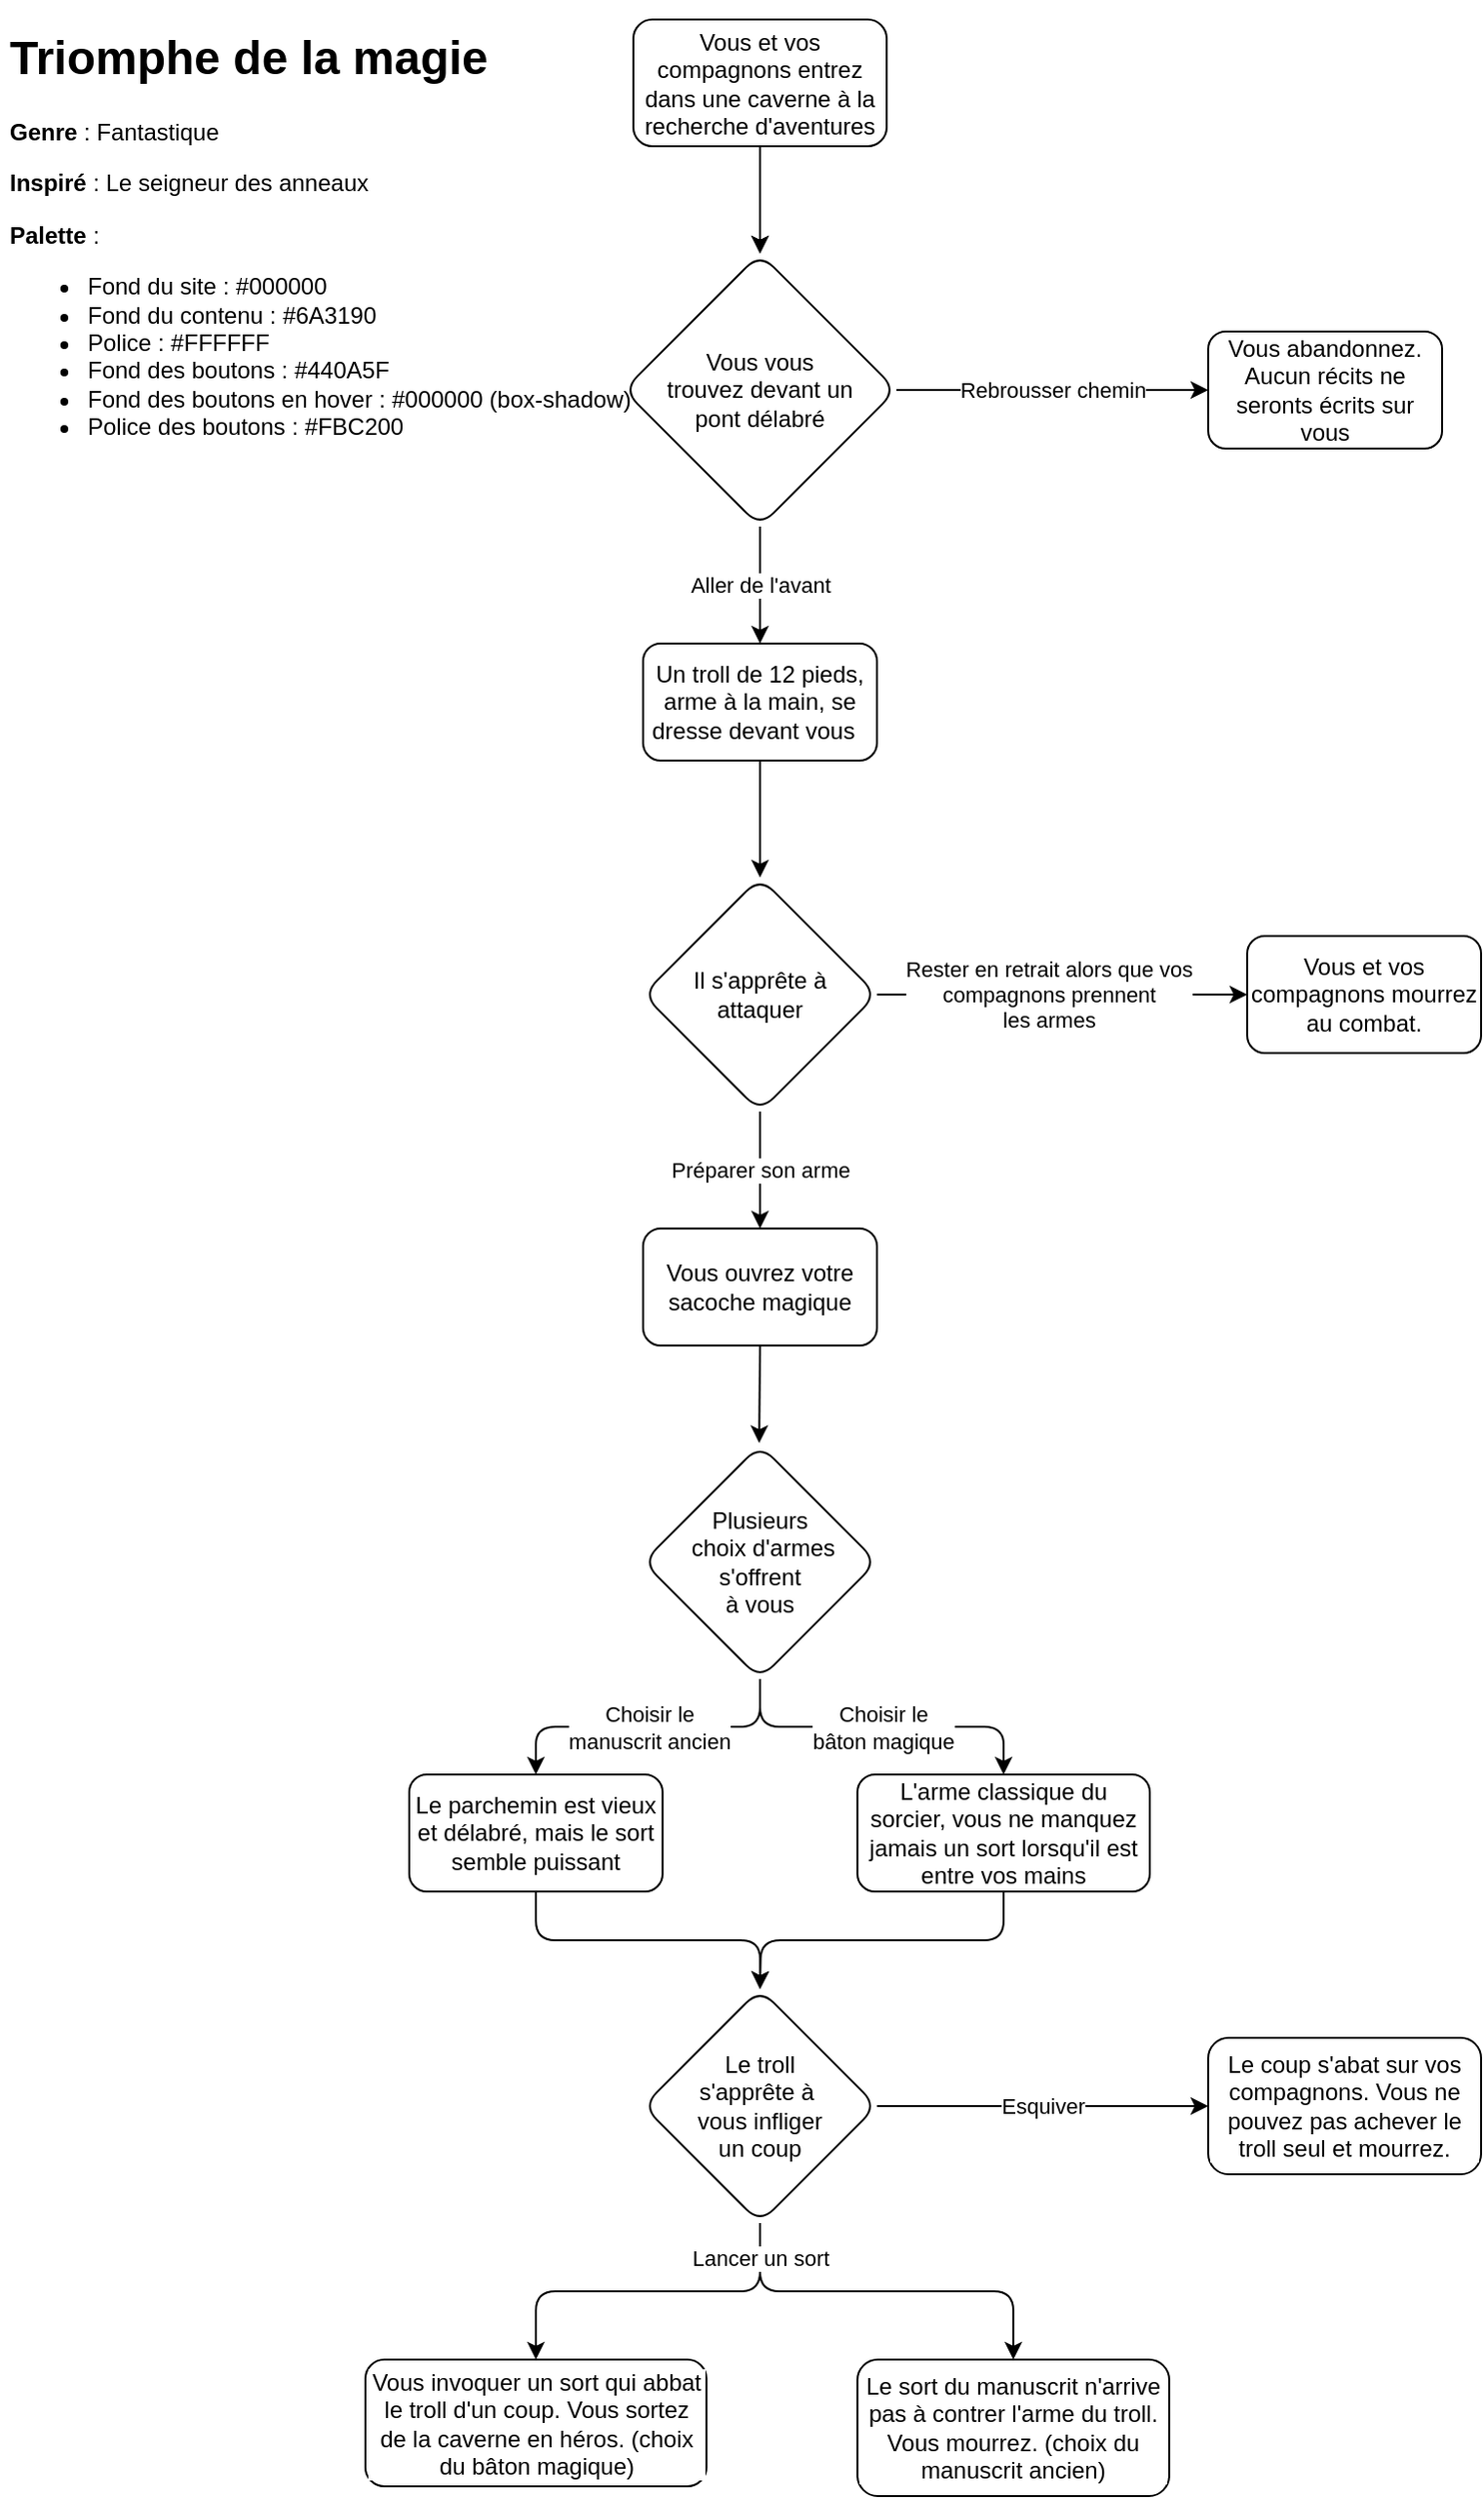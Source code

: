 <mxfile>
    <diagram id="HLjJ-9y76UlPm0OLNhX4" name="Page-1">
        <mxGraphModel dx="576" dy="424" grid="1" gridSize="10" guides="1" tooltips="1" connect="1" arrows="1" fold="1" page="1" pageScale="1" pageWidth="850" pageHeight="1400" background="none" math="0" shadow="0">
            <root>
                <mxCell id="0"/>
                <mxCell id="1" parent="0"/>
                <mxCell id="5" style="edgeStyle=none;html=1;exitX=0.5;exitY=1;exitDx=0;exitDy=0;" parent="1" source="2" target="3" edge="1">
                    <mxGeometry relative="1" as="geometry"/>
                </mxCell>
                <mxCell id="9" value="" style="edgeStyle=elbowEdgeStyle;html=1;" parent="1" source="2" target="3" edge="1">
                    <mxGeometry relative="1" as="geometry"/>
                </mxCell>
                <mxCell id="2" value="Vous et vos compagnons entrez dans une caverne à la recherche d'aventures" style="rounded=1;whiteSpace=wrap;html=1;" parent="1" vertex="1">
                    <mxGeometry x="365" y="40" width="130" height="65" as="geometry"/>
                </mxCell>
                <mxCell id="6" value="Aller de l'avant" style="edgeStyle=none;html=1;exitX=0.5;exitY=1;exitDx=0;exitDy=0;entryX=0.5;entryY=0;entryDx=0;entryDy=0;" parent="1" source="3" target="4" edge="1">
                    <mxGeometry relative="1" as="geometry"/>
                </mxCell>
                <mxCell id="18" value="Rebrousser chemin" style="edgeStyle=elbowEdgeStyle;html=1;exitX=1;exitY=0.5;exitDx=0;exitDy=0;entryX=0;entryY=0.5;entryDx=0;entryDy=0;" parent="1" source="3" target="17" edge="1">
                    <mxGeometry relative="1" as="geometry"/>
                </mxCell>
                <mxCell id="3" value="Vous vous &lt;br&gt;trouvez&amp;nbsp;devant un &lt;br&gt;pont délabré" style="rhombus;whiteSpace=wrap;html=1;rounded=1;" parent="1" vertex="1">
                    <mxGeometry x="360" y="160" width="140" height="140" as="geometry"/>
                </mxCell>
                <mxCell id="19" style="edgeStyle=elbowEdgeStyle;html=1;exitX=0.5;exitY=1;exitDx=0;exitDy=0;entryX=0.5;entryY=0;entryDx=0;entryDy=0;" parent="1" source="4" target="11" edge="1">
                    <mxGeometry relative="1" as="geometry"/>
                </mxCell>
                <mxCell id="4" value="Un troll de 12 pieds, arme à la main, se dresse devant vous&amp;nbsp;&amp;nbsp;" style="rounded=1;whiteSpace=wrap;html=1;" parent="1" vertex="1">
                    <mxGeometry x="370" y="360" width="120" height="60" as="geometry"/>
                </mxCell>
                <mxCell id="10" value="&lt;h1&gt;Triomphe de la magie&lt;/h1&gt;&lt;p&gt;&lt;b&gt;Genre &lt;/b&gt;: Fantastique&lt;/p&gt;&lt;p&gt;&lt;b&gt;Inspiré &lt;/b&gt;: Le seigneur des anneaux&lt;/p&gt;&lt;p&gt;&lt;b&gt;Palette &lt;/b&gt;:&lt;/p&gt;&lt;p&gt;&lt;/p&gt;&lt;ul&gt;&lt;li&gt;Fond du site : #000000&lt;/li&gt;&lt;li&gt;Fond du contenu : #6A3190&lt;/li&gt;&lt;li&gt;Police : #FFFFFF&lt;/li&gt;&lt;li&gt;Fond des boutons : #440A5F&lt;/li&gt;&lt;li&gt;Fond des boutons en hover : #000000 (box-shadow)&lt;/li&gt;&lt;li&gt;Police des boutons : #FBC200&lt;/li&gt;&lt;/ul&gt;" style="text;html=1;strokeColor=none;fillColor=none;spacing=5;spacingTop=-20;whiteSpace=wrap;overflow=hidden;rounded=0;" parent="1" vertex="1">
                    <mxGeometry x="40" y="40" width="330" height="260" as="geometry"/>
                </mxCell>
                <mxCell id="23" style="edgeStyle=elbowEdgeStyle;html=1;exitX=1;exitY=0.5;exitDx=0;exitDy=0;entryX=0;entryY=0.5;entryDx=0;entryDy=0;" parent="1" source="11" target="22" edge="1">
                    <mxGeometry relative="1" as="geometry"/>
                </mxCell>
                <mxCell id="24" value="Rester en retrait alors que vos&lt;br&gt;compagnons prennent&lt;br&gt;les armes" style="edgeLabel;html=1;align=center;verticalAlign=middle;resizable=0;points=[];labelBackgroundColor=default;" parent="23" vertex="1" connectable="0">
                    <mxGeometry x="-0.199" y="-1" relative="1" as="geometry">
                        <mxPoint x="12" y="-1" as="offset"/>
                    </mxGeometry>
                </mxCell>
                <mxCell id="38" value="Préparer son arme" style="edgeStyle=none;html=1;exitX=0.5;exitY=1;exitDx=0;exitDy=0;entryX=0.5;entryY=0;entryDx=0;entryDy=0;" parent="1" source="11" target="36" edge="1">
                    <mxGeometry relative="1" as="geometry"/>
                </mxCell>
                <mxCell id="11" value="Il s'apprête à &lt;br&gt;attaquer" style="rhombus;whiteSpace=wrap;html=1;rounded=1;" parent="1" vertex="1">
                    <mxGeometry x="370" y="480" width="120" height="120" as="geometry"/>
                </mxCell>
                <mxCell id="48" value="Esquiver" style="edgeStyle=orthogonalEdgeStyle;html=1;exitX=1;exitY=0.5;exitDx=0;exitDy=0;entryX=0;entryY=0.5;entryDx=0;entryDy=0;" parent="1" source="12" target="43" edge="1">
                    <mxGeometry relative="1" as="geometry"/>
                </mxCell>
                <mxCell id="49" style="edgeStyle=orthogonalEdgeStyle;html=1;exitX=0.5;exitY=1;exitDx=0;exitDy=0;entryX=0.5;entryY=0;entryDx=0;entryDy=0;" parent="1" source="12" target="34" edge="1">
                    <mxGeometry relative="1" as="geometry"/>
                </mxCell>
                <mxCell id="50" value="Lancer un sort" style="edgeStyle=orthogonalEdgeStyle;html=1;exitX=0.5;exitY=1;exitDx=0;exitDy=0;entryX=0.5;entryY=0;entryDx=0;entryDy=0;" parent="1" source="12" target="33" edge="1">
                    <mxGeometry x="-0.826" relative="1" as="geometry">
                        <mxPoint as="offset"/>
                    </mxGeometry>
                </mxCell>
                <mxCell id="12" value="Le troll&lt;br&gt;s'apprête à&amp;nbsp;&lt;br&gt;vous infliger&lt;br&gt;un coup" style="rhombus;whiteSpace=wrap;html=1;rounded=1;" parent="1" vertex="1">
                    <mxGeometry x="370" y="1050" width="120" height="120" as="geometry"/>
                </mxCell>
                <mxCell id="40" value="Choisir le&lt;br&gt;manuscrit ancien" style="edgeStyle=orthogonalEdgeStyle;html=1;exitX=0.5;exitY=1;exitDx=0;exitDy=0;entryX=0.5;entryY=0;entryDx=0;entryDy=0;" parent="1" source="13" target="37" edge="1">
                    <mxGeometry relative="1" as="geometry"/>
                </mxCell>
                <mxCell id="45" value="Choisir le&lt;br&gt;bâton magique" style="edgeStyle=orthogonalEdgeStyle;html=1;exitX=0.5;exitY=1;exitDx=0;exitDy=0;entryX=0.5;entryY=0;entryDx=0;entryDy=0;" parent="1" source="13" target="44" edge="1">
                    <mxGeometry relative="1" as="geometry"/>
                </mxCell>
                <mxCell id="13" value="Plusieurs&lt;br&gt;&amp;nbsp;choix d'armes &lt;br&gt;s'offrent&lt;br&gt;à vous" style="rhombus;whiteSpace=wrap;html=1;rounded=1;" parent="1" vertex="1">
                    <mxGeometry x="370" y="771" width="120" height="120" as="geometry"/>
                </mxCell>
                <mxCell id="17" value="Vous abandonnez. Aucun récits ne seronts écrits sur vous" style="rounded=1;whiteSpace=wrap;html=1;" parent="1" vertex="1">
                    <mxGeometry x="660" y="200" width="120" height="60" as="geometry"/>
                </mxCell>
                <mxCell id="22" value="Vous et vos compagnons mourrez au combat." style="rounded=1;whiteSpace=wrap;html=1;" parent="1" vertex="1">
                    <mxGeometry x="680" y="510" width="120" height="60" as="geometry"/>
                </mxCell>
                <mxCell id="33" value="Le sort du manuscrit n'arrive pas à contrer l'arme du troll. Vous mourrez. (choix du manuscrit ancien)" style="rounded=1;whiteSpace=wrap;html=1;labelBackgroundColor=default;" parent="1" vertex="1">
                    <mxGeometry x="480" y="1240" width="160" height="70" as="geometry"/>
                </mxCell>
                <mxCell id="34" value="Vous invoquer un sort qui abbat le troll d'un coup. Vous sortez de la caverne en héros. (choix du bâton magique)" style="rounded=1;whiteSpace=wrap;html=1;labelBackgroundColor=default;" parent="1" vertex="1">
                    <mxGeometry x="227.5" y="1240" width="175" height="65" as="geometry"/>
                </mxCell>
                <mxCell id="39" style="edgeStyle=none;html=1;exitX=0.5;exitY=1;exitDx=0;exitDy=0;" parent="1" source="36" edge="1">
                    <mxGeometry relative="1" as="geometry">
                        <mxPoint x="429.571" y="770" as="targetPoint"/>
                    </mxGeometry>
                </mxCell>
                <mxCell id="36" value="Vous ouvrez votre sacoche magique" style="rounded=1;whiteSpace=wrap;html=1;" parent="1" vertex="1">
                    <mxGeometry x="370" y="660" width="120" height="60" as="geometry"/>
                </mxCell>
                <mxCell id="46" style="edgeStyle=orthogonalEdgeStyle;html=1;exitX=0.5;exitY=1;exitDx=0;exitDy=0;entryX=0.5;entryY=0;entryDx=0;entryDy=0;" parent="1" source="37" target="12" edge="1">
                    <mxGeometry relative="1" as="geometry"/>
                </mxCell>
                <mxCell id="37" value="Le parchemin est vieux et délabré, mais le sort semble puissant" style="rounded=1;whiteSpace=wrap;html=1;" parent="1" vertex="1">
                    <mxGeometry x="250" y="940" width="130" height="60" as="geometry"/>
                </mxCell>
                <mxCell id="43" value="Le coup s'abat sur vos compagnons. Vous ne pouvez pas achever le troll seul et mourrez." style="rounded=1;whiteSpace=wrap;html=1;labelBackgroundColor=default;" parent="1" vertex="1">
                    <mxGeometry x="660" y="1075" width="140" height="70" as="geometry"/>
                </mxCell>
                <mxCell id="47" style="edgeStyle=orthogonalEdgeStyle;html=1;exitX=0.5;exitY=1;exitDx=0;exitDy=0;" parent="1" source="44" edge="1">
                    <mxGeometry relative="1" as="geometry">
                        <mxPoint x="430.0" y="1050.0" as="targetPoint"/>
                    </mxGeometry>
                </mxCell>
                <mxCell id="44" value="L'arme classique du sorcier, vous ne manquez jamais un sort lorsqu'il est entre vos mains" style="rounded=1;whiteSpace=wrap;html=1;" parent="1" vertex="1">
                    <mxGeometry x="480" y="940" width="150" height="60" as="geometry"/>
                </mxCell>
            </root>
        </mxGraphModel>
    </diagram>
</mxfile>